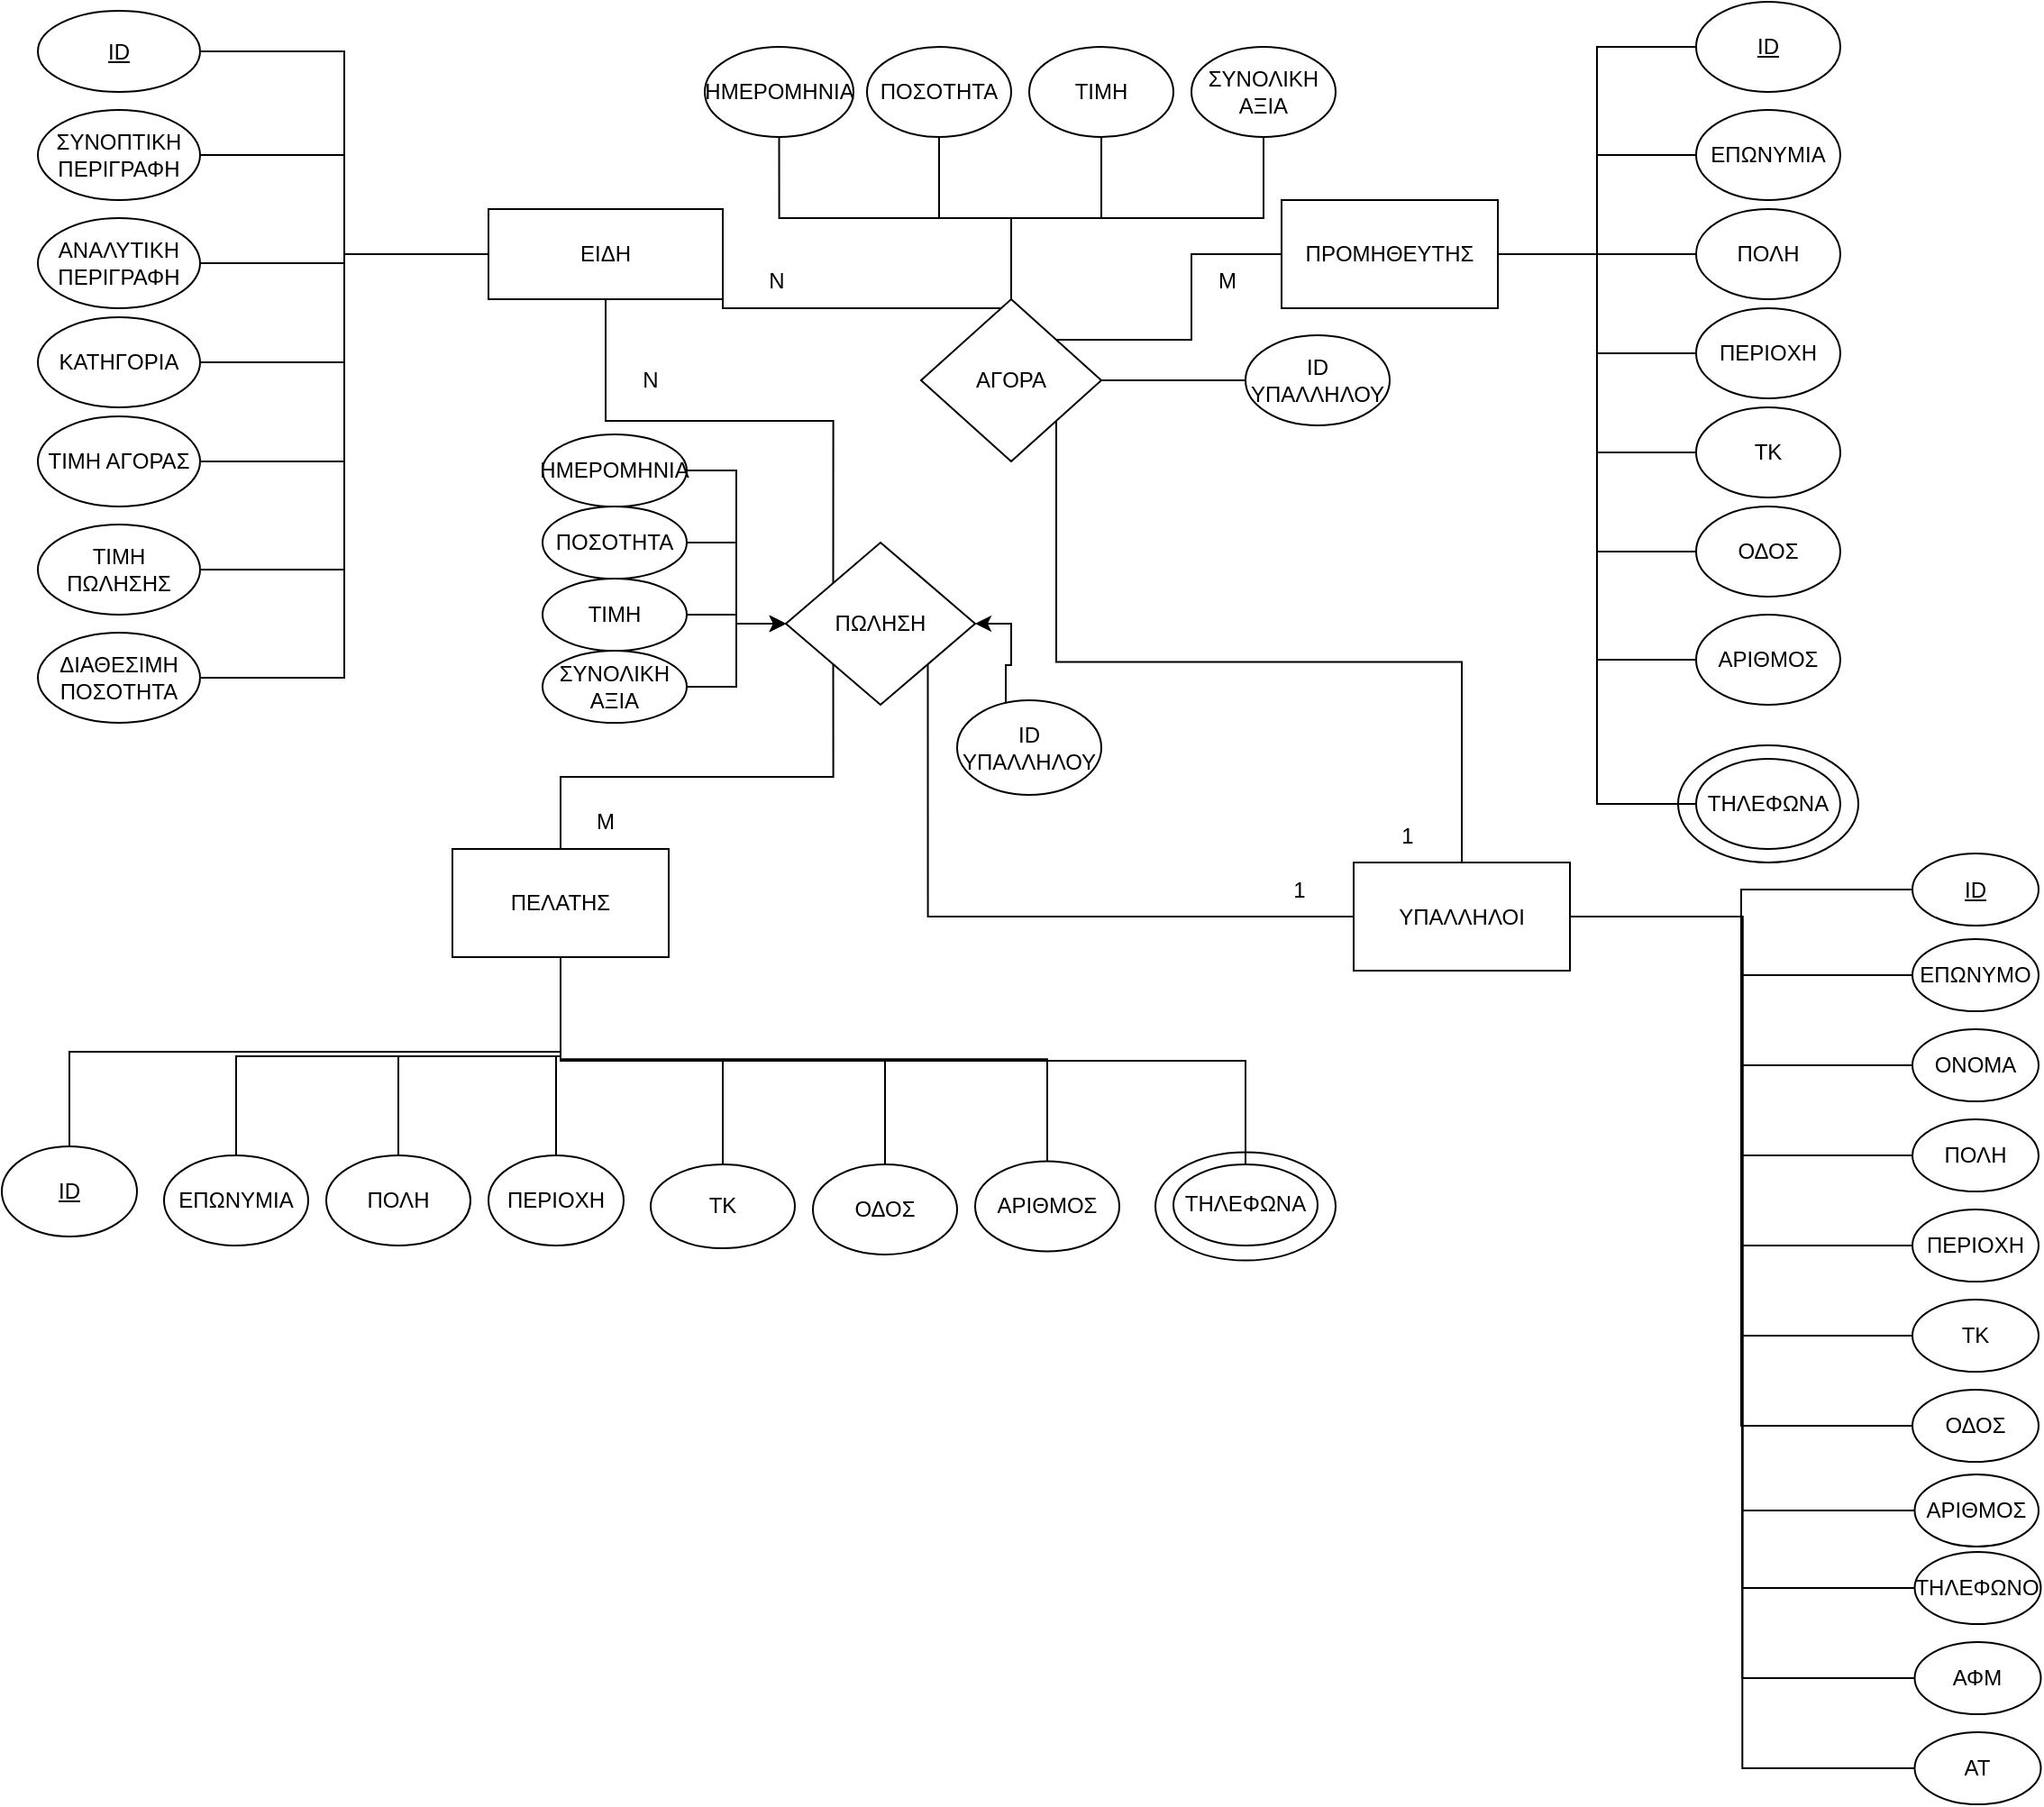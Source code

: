 <mxfile version="22.1.5" type="github">
  <diagram name="Σελίδα-1" id="LRhwLYZ0XrOosCkNov4p">
    <mxGraphModel dx="1235" dy="666" grid="1" gridSize="10" guides="1" tooltips="1" connect="1" arrows="1" fold="1" page="1" pageScale="1" pageWidth="1169" pageHeight="1654" math="0" shadow="0">
      <root>
        <mxCell id="0" />
        <mxCell id="1" parent="0" />
        <mxCell id="00yGRpQgav9-RkKcPG9p-32" style="edgeStyle=orthogonalEdgeStyle;rounded=0;orthogonalLoop=1;jettySize=auto;html=1;exitX=1;exitY=0.5;exitDx=0;exitDy=0;entryX=0;entryY=0;entryDx=0;entryDy=0;endArrow=none;endFill=0;" edge="1" parent="1" source="1mnrNNHJ70fO4R5j_hnI-3" target="1mnrNNHJ70fO4R5j_hnI-25">
          <mxGeometry relative="1" as="geometry">
            <Array as="points">
              <mxPoint x="400" y="180" />
              <mxPoint x="565" y="180" />
            </Array>
          </mxGeometry>
        </mxCell>
        <mxCell id="00yGRpQgav9-RkKcPG9p-39" style="edgeStyle=orthogonalEdgeStyle;rounded=0;orthogonalLoop=1;jettySize=auto;html=1;exitX=0.5;exitY=1;exitDx=0;exitDy=0;entryX=0;entryY=0;entryDx=0;entryDy=0;endArrow=none;endFill=0;" edge="1" parent="1" source="1mnrNNHJ70fO4R5j_hnI-3" target="00yGRpQgav9-RkKcPG9p-30">
          <mxGeometry relative="1" as="geometry" />
        </mxCell>
        <mxCell id="1mnrNNHJ70fO4R5j_hnI-3" value="ΕΙΔΗ" style="rounded=0;whiteSpace=wrap;html=1;" parent="1" vertex="1">
          <mxGeometry x="270" y="125" width="130" height="50" as="geometry" />
        </mxCell>
        <mxCell id="00yGRpQgav9-RkKcPG9p-38" style="edgeStyle=orthogonalEdgeStyle;rounded=0;orthogonalLoop=1;jettySize=auto;html=1;exitX=0.5;exitY=0;exitDx=0;exitDy=0;entryX=0;entryY=1;entryDx=0;entryDy=0;endArrow=none;endFill=0;" edge="1" parent="1" source="1mnrNNHJ70fO4R5j_hnI-4" target="00yGRpQgav9-RkKcPG9p-30">
          <mxGeometry relative="1" as="geometry" />
        </mxCell>
        <mxCell id="1mnrNNHJ70fO4R5j_hnI-4" value="ΠΕΛΑΤΗΣ" style="rounded=0;whiteSpace=wrap;html=1;" parent="1" vertex="1">
          <mxGeometry x="250" y="480" width="120" height="60" as="geometry" />
        </mxCell>
        <mxCell id="00yGRpQgav9-RkKcPG9p-36" style="edgeStyle=orthogonalEdgeStyle;rounded=0;orthogonalLoop=1;jettySize=auto;html=1;exitX=0.5;exitY=0;exitDx=0;exitDy=0;entryX=1;entryY=1;entryDx=0;entryDy=0;endArrow=none;endFill=0;" edge="1" parent="1" source="1mnrNNHJ70fO4R5j_hnI-5" target="1mnrNNHJ70fO4R5j_hnI-25">
          <mxGeometry relative="1" as="geometry" />
        </mxCell>
        <mxCell id="00yGRpQgav9-RkKcPG9p-37" style="edgeStyle=orthogonalEdgeStyle;rounded=0;orthogonalLoop=1;jettySize=auto;html=1;exitX=0;exitY=0.5;exitDx=0;exitDy=0;entryX=1;entryY=1;entryDx=0;entryDy=0;endArrow=none;endFill=0;" edge="1" parent="1" source="1mnrNNHJ70fO4R5j_hnI-5" target="00yGRpQgav9-RkKcPG9p-30">
          <mxGeometry relative="1" as="geometry" />
        </mxCell>
        <mxCell id="1mnrNNHJ70fO4R5j_hnI-5" value="ΥΠΑΛΛΗΛΟΙ" style="rounded=0;whiteSpace=wrap;html=1;" parent="1" vertex="1">
          <mxGeometry x="750" y="487.5" width="120" height="60" as="geometry" />
        </mxCell>
        <mxCell id="00yGRpQgav9-RkKcPG9p-35" style="edgeStyle=orthogonalEdgeStyle;rounded=0;orthogonalLoop=1;jettySize=auto;html=1;exitX=0;exitY=0.5;exitDx=0;exitDy=0;entryX=1;entryY=0;entryDx=0;entryDy=0;endArrow=none;endFill=0;" edge="1" parent="1" source="1mnrNNHJ70fO4R5j_hnI-6" target="1mnrNNHJ70fO4R5j_hnI-25">
          <mxGeometry relative="1" as="geometry" />
        </mxCell>
        <mxCell id="1mnrNNHJ70fO4R5j_hnI-6" value="ΠΡΟΜΗΘΕΥΤΗΣ" style="rounded=0;whiteSpace=wrap;html=1;" parent="1" vertex="1">
          <mxGeometry x="710" y="120" width="120" height="60" as="geometry" />
        </mxCell>
        <mxCell id="00yGRpQgav9-RkKcPG9p-9" style="edgeStyle=orthogonalEdgeStyle;rounded=0;orthogonalLoop=1;jettySize=auto;html=1;exitX=1;exitY=0.5;exitDx=0;exitDy=0;entryX=0;entryY=0.5;entryDx=0;entryDy=0;endArrow=none;endFill=0;" edge="1" parent="1" source="1mnrNNHJ70fO4R5j_hnI-8" target="1mnrNNHJ70fO4R5j_hnI-3">
          <mxGeometry relative="1" as="geometry" />
        </mxCell>
        <mxCell id="1mnrNNHJ70fO4R5j_hnI-8" value="&lt;u&gt;ID&lt;/u&gt;" style="ellipse;whiteSpace=wrap;html=1;" parent="1" vertex="1">
          <mxGeometry x="20" y="15" width="90" height="45" as="geometry" />
        </mxCell>
        <mxCell id="00yGRpQgav9-RkKcPG9p-7" style="edgeStyle=orthogonalEdgeStyle;rounded=0;orthogonalLoop=1;jettySize=auto;html=1;exitX=1;exitY=0.5;exitDx=0;exitDy=0;entryX=0;entryY=0.5;entryDx=0;entryDy=0;endArrow=none;endFill=0;" edge="1" parent="1" source="1mnrNNHJ70fO4R5j_hnI-9" target="1mnrNNHJ70fO4R5j_hnI-3">
          <mxGeometry relative="1" as="geometry">
            <mxPoint x="130" y="159.882" as="targetPoint" />
          </mxGeometry>
        </mxCell>
        <mxCell id="1mnrNNHJ70fO4R5j_hnI-9" value="ΑΝΑΛΥΤΙΚΗ ΠΕΡΙΓΡΑΦΗ" style="ellipse;whiteSpace=wrap;html=1;" parent="1" vertex="1">
          <mxGeometry x="20" y="130" width="90" height="50" as="geometry" />
        </mxCell>
        <mxCell id="00yGRpQgav9-RkKcPG9p-8" style="edgeStyle=orthogonalEdgeStyle;rounded=0;orthogonalLoop=1;jettySize=auto;html=1;exitX=1;exitY=0.5;exitDx=0;exitDy=0;entryX=0;entryY=0.5;entryDx=0;entryDy=0;endArrow=none;endFill=0;" edge="1" parent="1" source="1mnrNNHJ70fO4R5j_hnI-10" target="1mnrNNHJ70fO4R5j_hnI-3">
          <mxGeometry relative="1" as="geometry" />
        </mxCell>
        <mxCell id="1mnrNNHJ70fO4R5j_hnI-10" value="ΣΥΝΟΠΤΙΚΗ ΠΕΡΙΓΡΑΦΗ" style="ellipse;whiteSpace=wrap;html=1;" parent="1" vertex="1">
          <mxGeometry x="20" y="70" width="90" height="50" as="geometry" />
        </mxCell>
        <mxCell id="00yGRpQgav9-RkKcPG9p-3" style="edgeStyle=orthogonalEdgeStyle;rounded=0;orthogonalLoop=1;jettySize=auto;html=1;exitX=1;exitY=0.5;exitDx=0;exitDy=0;entryX=0;entryY=0.5;entryDx=0;entryDy=0;endArrow=none;endFill=0;" edge="1" parent="1" source="1mnrNNHJ70fO4R5j_hnI-12" target="1mnrNNHJ70fO4R5j_hnI-3">
          <mxGeometry relative="1" as="geometry" />
        </mxCell>
        <mxCell id="1mnrNNHJ70fO4R5j_hnI-12" value="ΔΙΑΘΕΣΙΜΗ ΠΟΣΟΤΗΤΑ" style="ellipse;whiteSpace=wrap;html=1;" parent="1" vertex="1">
          <mxGeometry x="20" y="360" width="90" height="50" as="geometry" />
        </mxCell>
        <mxCell id="00yGRpQgav9-RkKcPG9p-4" style="edgeStyle=orthogonalEdgeStyle;rounded=0;orthogonalLoop=1;jettySize=auto;html=1;exitX=1;exitY=0.5;exitDx=0;exitDy=0;entryX=0;entryY=0.5;entryDx=0;entryDy=0;endArrow=none;endFill=0;" edge="1" parent="1" source="1mnrNNHJ70fO4R5j_hnI-13" target="1mnrNNHJ70fO4R5j_hnI-3">
          <mxGeometry relative="1" as="geometry" />
        </mxCell>
        <mxCell id="1mnrNNHJ70fO4R5j_hnI-13" value="ΤΙΜΗ ΠΩΛΗΣΗΣ" style="ellipse;whiteSpace=wrap;html=1;" parent="1" vertex="1">
          <mxGeometry x="20" y="300" width="90" height="50" as="geometry" />
        </mxCell>
        <mxCell id="00yGRpQgav9-RkKcPG9p-5" style="edgeStyle=orthogonalEdgeStyle;rounded=0;orthogonalLoop=1;jettySize=auto;html=1;exitX=1;exitY=0.5;exitDx=0;exitDy=0;entryX=0;entryY=0.5;entryDx=0;entryDy=0;endArrow=none;endFill=0;" edge="1" parent="1" source="1mnrNNHJ70fO4R5j_hnI-14" target="1mnrNNHJ70fO4R5j_hnI-3">
          <mxGeometry relative="1" as="geometry" />
        </mxCell>
        <mxCell id="1mnrNNHJ70fO4R5j_hnI-14" value="ΤΙΜΗ ΑΓΟΡΑΣ" style="ellipse;whiteSpace=wrap;html=1;" parent="1" vertex="1">
          <mxGeometry x="20" y="240" width="90" height="50" as="geometry" />
        </mxCell>
        <mxCell id="00yGRpQgav9-RkKcPG9p-6" style="edgeStyle=orthogonalEdgeStyle;rounded=0;orthogonalLoop=1;jettySize=auto;html=1;exitX=1;exitY=0.5;exitDx=0;exitDy=0;entryX=0;entryY=0.5;entryDx=0;entryDy=0;endArrow=none;endFill=0;" edge="1" parent="1" source="1mnrNNHJ70fO4R5j_hnI-15" target="1mnrNNHJ70fO4R5j_hnI-3">
          <mxGeometry relative="1" as="geometry" />
        </mxCell>
        <mxCell id="1mnrNNHJ70fO4R5j_hnI-15" value="ΚΑΤΗΓΟΡΙΑ" style="ellipse;whiteSpace=wrap;html=1;" parent="1" vertex="1">
          <mxGeometry x="20" y="185" width="90" height="50" as="geometry" />
        </mxCell>
        <mxCell id="1mnrNNHJ70fO4R5j_hnI-25" value="ΑΓΟΡΑ" style="rhombus;whiteSpace=wrap;html=1;" parent="1" vertex="1">
          <mxGeometry x="510" y="175" width="100" height="90" as="geometry" />
        </mxCell>
        <mxCell id="00yGRpQgav9-RkKcPG9p-18" style="edgeStyle=orthogonalEdgeStyle;rounded=0;orthogonalLoop=1;jettySize=auto;html=1;exitX=0;exitY=0.5;exitDx=0;exitDy=0;entryX=1;entryY=0.5;entryDx=0;entryDy=0;endArrow=none;endFill=0;" edge="1" parent="1" source="1mnrNNHJ70fO4R5j_hnI-36" target="1mnrNNHJ70fO4R5j_hnI-6">
          <mxGeometry relative="1" as="geometry" />
        </mxCell>
        <mxCell id="1mnrNNHJ70fO4R5j_hnI-36" value="ΤΗΛΕΦΩΝΑ" style="ellipse;whiteSpace=wrap;html=1;" parent="1" vertex="1">
          <mxGeometry x="940" y="430" width="80" height="50" as="geometry" />
        </mxCell>
        <mxCell id="00yGRpQgav9-RkKcPG9p-17" style="edgeStyle=orthogonalEdgeStyle;rounded=0;orthogonalLoop=1;jettySize=auto;html=1;exitX=0;exitY=0.5;exitDx=0;exitDy=0;entryX=1;entryY=0.5;entryDx=0;entryDy=0;endArrow=none;endFill=0;" edge="1" parent="1" source="1mnrNNHJ70fO4R5j_hnI-37" target="1mnrNNHJ70fO4R5j_hnI-6">
          <mxGeometry relative="1" as="geometry" />
        </mxCell>
        <mxCell id="1mnrNNHJ70fO4R5j_hnI-37" value="ΑΡΙΘΜΟΣ" style="ellipse;whiteSpace=wrap;html=1;" parent="1" vertex="1">
          <mxGeometry x="940" y="350" width="80" height="50" as="geometry" />
        </mxCell>
        <mxCell id="00yGRpQgav9-RkKcPG9p-16" style="edgeStyle=orthogonalEdgeStyle;rounded=0;orthogonalLoop=1;jettySize=auto;html=1;exitX=0;exitY=0.5;exitDx=0;exitDy=0;entryX=1;entryY=0.5;entryDx=0;entryDy=0;endArrow=none;endFill=0;" edge="1" parent="1" source="1mnrNNHJ70fO4R5j_hnI-38" target="1mnrNNHJ70fO4R5j_hnI-6">
          <mxGeometry relative="1" as="geometry" />
        </mxCell>
        <mxCell id="1mnrNNHJ70fO4R5j_hnI-38" value="ΟΔΟΣ" style="ellipse;whiteSpace=wrap;html=1;" parent="1" vertex="1">
          <mxGeometry x="940" y="290" width="80" height="50" as="geometry" />
        </mxCell>
        <mxCell id="00yGRpQgav9-RkKcPG9p-15" style="edgeStyle=orthogonalEdgeStyle;rounded=0;orthogonalLoop=1;jettySize=auto;html=1;exitX=0;exitY=0.5;exitDx=0;exitDy=0;entryX=1;entryY=0.5;entryDx=0;entryDy=0;endArrow=none;endFill=0;" edge="1" parent="1" source="1mnrNNHJ70fO4R5j_hnI-39" target="1mnrNNHJ70fO4R5j_hnI-6">
          <mxGeometry relative="1" as="geometry" />
        </mxCell>
        <mxCell id="1mnrNNHJ70fO4R5j_hnI-39" value="ΤΚ" style="ellipse;whiteSpace=wrap;html=1;" parent="1" vertex="1">
          <mxGeometry x="940" y="235" width="80" height="50" as="geometry" />
        </mxCell>
        <mxCell id="00yGRpQgav9-RkKcPG9p-14" style="edgeStyle=orthogonalEdgeStyle;rounded=0;orthogonalLoop=1;jettySize=auto;html=1;exitX=0;exitY=0.5;exitDx=0;exitDy=0;entryX=1;entryY=0.5;entryDx=0;entryDy=0;endArrow=none;endFill=0;" edge="1" parent="1" source="1mnrNNHJ70fO4R5j_hnI-40" target="1mnrNNHJ70fO4R5j_hnI-6">
          <mxGeometry relative="1" as="geometry" />
        </mxCell>
        <mxCell id="1mnrNNHJ70fO4R5j_hnI-40" value="ΠΕΡΙΟΧΗ" style="ellipse;whiteSpace=wrap;html=1;" parent="1" vertex="1">
          <mxGeometry x="940" y="180" width="80" height="50" as="geometry" />
        </mxCell>
        <mxCell id="00yGRpQgav9-RkKcPG9p-13" style="edgeStyle=orthogonalEdgeStyle;rounded=0;orthogonalLoop=1;jettySize=auto;html=1;exitX=0;exitY=0.5;exitDx=0;exitDy=0;entryX=1;entryY=0.5;entryDx=0;entryDy=0;endArrow=none;endFill=0;" edge="1" parent="1" source="1mnrNNHJ70fO4R5j_hnI-41" target="1mnrNNHJ70fO4R5j_hnI-6">
          <mxGeometry relative="1" as="geometry" />
        </mxCell>
        <mxCell id="1mnrNNHJ70fO4R5j_hnI-41" value="ΠΟΛΗ" style="ellipse;whiteSpace=wrap;html=1;" parent="1" vertex="1">
          <mxGeometry x="940" y="125" width="80" height="50" as="geometry" />
        </mxCell>
        <mxCell id="00yGRpQgav9-RkKcPG9p-12" style="edgeStyle=orthogonalEdgeStyle;rounded=0;orthogonalLoop=1;jettySize=auto;html=1;exitX=0;exitY=0.5;exitDx=0;exitDy=0;entryX=1;entryY=0.5;entryDx=0;entryDy=0;endArrow=none;endFill=0;" edge="1" parent="1" source="1mnrNNHJ70fO4R5j_hnI-42" target="1mnrNNHJ70fO4R5j_hnI-6">
          <mxGeometry relative="1" as="geometry" />
        </mxCell>
        <mxCell id="1mnrNNHJ70fO4R5j_hnI-42" value="ΕΠΩΝΥΜΙΑ" style="ellipse;whiteSpace=wrap;html=1;" parent="1" vertex="1">
          <mxGeometry x="940" y="70" width="80" height="50" as="geometry" />
        </mxCell>
        <mxCell id="00yGRpQgav9-RkKcPG9p-11" style="edgeStyle=orthogonalEdgeStyle;rounded=0;orthogonalLoop=1;jettySize=auto;html=1;exitX=0;exitY=0.5;exitDx=0;exitDy=0;entryX=1;entryY=0.5;entryDx=0;entryDy=0;endArrow=none;endFill=0;" edge="1" parent="1" source="1mnrNNHJ70fO4R5j_hnI-43" target="1mnrNNHJ70fO4R5j_hnI-6">
          <mxGeometry relative="1" as="geometry" />
        </mxCell>
        <mxCell id="1mnrNNHJ70fO4R5j_hnI-43" value="&lt;u&gt;ID&lt;/u&gt;" style="ellipse;whiteSpace=wrap;html=1;" parent="1" vertex="1">
          <mxGeometry x="940" y="10" width="80" height="50" as="geometry" />
        </mxCell>
        <mxCell id="1mnrNNHJ70fO4R5j_hnI-90" style="edgeStyle=orthogonalEdgeStyle;rounded=0;orthogonalLoop=1;jettySize=auto;html=1;exitX=0.5;exitY=0;exitDx=0;exitDy=0;entryX=0.5;entryY=1;entryDx=0;entryDy=0;endArrow=none;endFill=0;" parent="1" source="1mnrNNHJ70fO4R5j_hnI-58" target="1mnrNNHJ70fO4R5j_hnI-4" edge="1">
          <mxGeometry relative="1" as="geometry" />
        </mxCell>
        <mxCell id="1mnrNNHJ70fO4R5j_hnI-58" value="ΤΗΛΕΦΩΝΑ" style="ellipse;whiteSpace=wrap;html=1;" parent="1" vertex="1">
          <mxGeometry x="650" y="654.99" width="80" height="45.01" as="geometry" />
        </mxCell>
        <mxCell id="1mnrNNHJ70fO4R5j_hnI-89" style="edgeStyle=orthogonalEdgeStyle;rounded=0;orthogonalLoop=1;jettySize=auto;html=1;exitX=0.5;exitY=0;exitDx=0;exitDy=0;endArrow=none;endFill=0;" parent="1" source="1mnrNNHJ70fO4R5j_hnI-59" target="1mnrNNHJ70fO4R5j_hnI-4" edge="1">
          <mxGeometry relative="1" as="geometry" />
        </mxCell>
        <mxCell id="1mnrNNHJ70fO4R5j_hnI-59" value="ΑΡΙΘΜΟΣ" style="ellipse;whiteSpace=wrap;html=1;" parent="1" vertex="1">
          <mxGeometry x="540" y="653.28" width="80" height="50" as="geometry" />
        </mxCell>
        <mxCell id="1mnrNNHJ70fO4R5j_hnI-88" style="edgeStyle=orthogonalEdgeStyle;rounded=0;orthogonalLoop=1;jettySize=auto;html=1;exitX=0.5;exitY=0;exitDx=0;exitDy=0;entryX=0.5;entryY=1;entryDx=0;entryDy=0;endArrow=none;endFill=0;" parent="1" source="1mnrNNHJ70fO4R5j_hnI-60" target="1mnrNNHJ70fO4R5j_hnI-4" edge="1">
          <mxGeometry relative="1" as="geometry" />
        </mxCell>
        <mxCell id="1mnrNNHJ70fO4R5j_hnI-60" value="ΟΔΟΣ" style="ellipse;whiteSpace=wrap;html=1;" parent="1" vertex="1">
          <mxGeometry x="450" y="654.99" width="80" height="50" as="geometry" />
        </mxCell>
        <mxCell id="1mnrNNHJ70fO4R5j_hnI-87" style="edgeStyle=orthogonalEdgeStyle;rounded=0;orthogonalLoop=1;jettySize=auto;html=1;exitX=0.5;exitY=0;exitDx=0;exitDy=0;entryX=0.5;entryY=1;entryDx=0;entryDy=0;endArrow=none;endFill=0;" parent="1" source="1mnrNNHJ70fO4R5j_hnI-61" target="1mnrNNHJ70fO4R5j_hnI-4" edge="1">
          <mxGeometry relative="1" as="geometry" />
        </mxCell>
        <mxCell id="1mnrNNHJ70fO4R5j_hnI-61" value="ΤΚ" style="ellipse;whiteSpace=wrap;html=1;" parent="1" vertex="1">
          <mxGeometry x="360" y="654.99" width="80" height="46.57" as="geometry" />
        </mxCell>
        <mxCell id="1mnrNNHJ70fO4R5j_hnI-86" style="edgeStyle=orthogonalEdgeStyle;rounded=0;orthogonalLoop=1;jettySize=auto;html=1;exitX=0.5;exitY=0;exitDx=0;exitDy=0;entryX=0.5;entryY=1;entryDx=0;entryDy=0;endArrow=none;endFill=0;" parent="1" source="1mnrNNHJ70fO4R5j_hnI-62" target="1mnrNNHJ70fO4R5j_hnI-4" edge="1">
          <mxGeometry relative="1" as="geometry">
            <mxPoint x="340" y="580" as="targetPoint" />
          </mxGeometry>
        </mxCell>
        <mxCell id="1mnrNNHJ70fO4R5j_hnI-62" value="ΠΕΡΙΟΧΗ" style="ellipse;whiteSpace=wrap;html=1;" parent="1" vertex="1">
          <mxGeometry x="270" y="650" width="75" height="50" as="geometry" />
        </mxCell>
        <mxCell id="1mnrNNHJ70fO4R5j_hnI-85" style="edgeStyle=orthogonalEdgeStyle;rounded=0;orthogonalLoop=1;jettySize=auto;html=1;exitX=0.5;exitY=0;exitDx=0;exitDy=0;entryX=0.5;entryY=1;entryDx=0;entryDy=0;endArrow=none;endFill=0;" parent="1" source="1mnrNNHJ70fO4R5j_hnI-63" target="1mnrNNHJ70fO4R5j_hnI-4" edge="1">
          <mxGeometry relative="1" as="geometry" />
        </mxCell>
        <mxCell id="1mnrNNHJ70fO4R5j_hnI-63" value="ΠΟΛΗ" style="ellipse;whiteSpace=wrap;html=1;" parent="1" vertex="1">
          <mxGeometry x="180" y="650" width="80" height="50" as="geometry" />
        </mxCell>
        <mxCell id="1mnrNNHJ70fO4R5j_hnI-84" style="edgeStyle=orthogonalEdgeStyle;rounded=0;orthogonalLoop=1;jettySize=auto;html=1;exitX=0.5;exitY=0;exitDx=0;exitDy=0;entryX=0.5;entryY=1;entryDx=0;entryDy=0;endArrow=none;endFill=0;" parent="1" source="1mnrNNHJ70fO4R5j_hnI-64" target="1mnrNNHJ70fO4R5j_hnI-4" edge="1">
          <mxGeometry relative="1" as="geometry" />
        </mxCell>
        <mxCell id="1mnrNNHJ70fO4R5j_hnI-64" value="ΕΠΩΝΥΜΙΑ" style="ellipse;whiteSpace=wrap;html=1;" parent="1" vertex="1">
          <mxGeometry x="90" y="650" width="80" height="50" as="geometry" />
        </mxCell>
        <mxCell id="1mnrNNHJ70fO4R5j_hnI-76" style="edgeStyle=orthogonalEdgeStyle;rounded=0;orthogonalLoop=1;jettySize=auto;html=1;exitX=0.5;exitY=0;exitDx=0;exitDy=0;entryX=0.5;entryY=1;entryDx=0;entryDy=0;endArrow=none;endFill=0;" parent="1" source="1mnrNNHJ70fO4R5j_hnI-65" target="1mnrNNHJ70fO4R5j_hnI-4" edge="1">
          <mxGeometry relative="1" as="geometry" />
        </mxCell>
        <mxCell id="1mnrNNHJ70fO4R5j_hnI-65" value="&lt;u&gt;ID&lt;/u&gt;" style="ellipse;whiteSpace=wrap;html=1;" parent="1" vertex="1">
          <mxGeometry y="645" width="75" height="50" as="geometry" />
        </mxCell>
        <mxCell id="1mnrNNHJ70fO4R5j_hnI-112" style="edgeStyle=orthogonalEdgeStyle;rounded=0;orthogonalLoop=1;jettySize=auto;html=1;exitX=0;exitY=0.5;exitDx=0;exitDy=0;entryX=1;entryY=0.5;entryDx=0;entryDy=0;endArrow=none;endFill=0;" parent="1" source="1mnrNNHJ70fO4R5j_hnI-92" target="1mnrNNHJ70fO4R5j_hnI-5" edge="1">
          <mxGeometry relative="1" as="geometry" />
        </mxCell>
        <mxCell id="1mnrNNHJ70fO4R5j_hnI-92" value="ΟΝΟΜΑ" style="ellipse;whiteSpace=wrap;html=1;" parent="1" vertex="1">
          <mxGeometry x="1060" y="580" width="70" height="40" as="geometry" />
        </mxCell>
        <mxCell id="1mnrNNHJ70fO4R5j_hnI-110" style="edgeStyle=orthogonalEdgeStyle;rounded=0;orthogonalLoop=1;jettySize=auto;html=1;exitX=0;exitY=0.5;exitDx=0;exitDy=0;entryX=1;entryY=0.5;entryDx=0;entryDy=0;endArrow=none;endFill=0;" parent="1" source="1mnrNNHJ70fO4R5j_hnI-93" target="1mnrNNHJ70fO4R5j_hnI-5" edge="1">
          <mxGeometry relative="1" as="geometry" />
        </mxCell>
        <mxCell id="1mnrNNHJ70fO4R5j_hnI-93" value="ΕΠΩΝΥΜΟ" style="ellipse;whiteSpace=wrap;html=1;" parent="1" vertex="1">
          <mxGeometry x="1060" y="530" width="70" height="40" as="geometry" />
        </mxCell>
        <mxCell id="1mnrNNHJ70fO4R5j_hnI-109" style="edgeStyle=orthogonalEdgeStyle;rounded=0;orthogonalLoop=1;jettySize=auto;html=1;exitX=0;exitY=0.5;exitDx=0;exitDy=0;entryX=1;entryY=0.5;entryDx=0;entryDy=0;endArrow=none;endFill=0;" parent="1" source="1mnrNNHJ70fO4R5j_hnI-94" target="1mnrNNHJ70fO4R5j_hnI-5" edge="1">
          <mxGeometry relative="1" as="geometry" />
        </mxCell>
        <mxCell id="1mnrNNHJ70fO4R5j_hnI-94" value="&lt;u&gt;ID&lt;/u&gt;" style="ellipse;whiteSpace=wrap;html=1;" parent="1" vertex="1">
          <mxGeometry x="1060" y="482.5" width="70" height="40" as="geometry" />
        </mxCell>
        <mxCell id="1mnrNNHJ70fO4R5j_hnI-122" style="edgeStyle=orthogonalEdgeStyle;rounded=0;orthogonalLoop=1;jettySize=auto;html=1;exitX=0;exitY=0.5;exitDx=0;exitDy=0;entryX=1;entryY=0.5;entryDx=0;entryDy=0;endArrow=none;endFill=0;" parent="1" source="1mnrNNHJ70fO4R5j_hnI-113" target="1mnrNNHJ70fO4R5j_hnI-5" edge="1">
          <mxGeometry relative="1" as="geometry" />
        </mxCell>
        <mxCell id="1mnrNNHJ70fO4R5j_hnI-113" value="ΑΡΙΘΜΟΣ" style="ellipse;whiteSpace=wrap;html=1;" parent="1" vertex="1">
          <mxGeometry x="1061.25" y="827" width="68.75" height="40" as="geometry" />
        </mxCell>
        <mxCell id="1mnrNNHJ70fO4R5j_hnI-121" style="edgeStyle=orthogonalEdgeStyle;rounded=0;orthogonalLoop=1;jettySize=auto;html=1;exitX=0;exitY=0.5;exitDx=0;exitDy=0;entryX=1;entryY=0.5;entryDx=0;entryDy=0;endArrow=none;endFill=0;" parent="1" source="1mnrNNHJ70fO4R5j_hnI-114" target="1mnrNNHJ70fO4R5j_hnI-5" edge="1">
          <mxGeometry relative="1" as="geometry">
            <mxPoint x="850" y="700" as="targetPoint" />
          </mxGeometry>
        </mxCell>
        <mxCell id="1mnrNNHJ70fO4R5j_hnI-114" value="ΟΔΟΣ" style="ellipse;whiteSpace=wrap;html=1;" parent="1" vertex="1">
          <mxGeometry x="1060" y="780" width="70" height="40" as="geometry" />
        </mxCell>
        <mxCell id="1mnrNNHJ70fO4R5j_hnI-120" style="edgeStyle=orthogonalEdgeStyle;rounded=0;orthogonalLoop=1;jettySize=auto;html=1;exitX=0;exitY=0.5;exitDx=0;exitDy=0;entryX=1;entryY=0.5;entryDx=0;entryDy=0;endArrow=none;endFill=0;" parent="1" source="1mnrNNHJ70fO4R5j_hnI-115" target="1mnrNNHJ70fO4R5j_hnI-5" edge="1">
          <mxGeometry relative="1" as="geometry" />
        </mxCell>
        <mxCell id="1mnrNNHJ70fO4R5j_hnI-115" value="ΤΚ" style="ellipse;whiteSpace=wrap;html=1;" parent="1" vertex="1">
          <mxGeometry x="1060" y="730" width="70" height="40" as="geometry" />
        </mxCell>
        <mxCell id="1mnrNNHJ70fO4R5j_hnI-119" style="edgeStyle=orthogonalEdgeStyle;rounded=0;orthogonalLoop=1;jettySize=auto;html=1;exitX=0;exitY=0.5;exitDx=0;exitDy=0;entryX=1;entryY=0.5;entryDx=0;entryDy=0;endArrow=none;endFill=0;" parent="1" source="1mnrNNHJ70fO4R5j_hnI-116" target="1mnrNNHJ70fO4R5j_hnI-5" edge="1">
          <mxGeometry relative="1" as="geometry">
            <mxPoint x="840" y="700" as="targetPoint" />
          </mxGeometry>
        </mxCell>
        <mxCell id="1mnrNNHJ70fO4R5j_hnI-116" value="ΠΕΡΙΟΧΗ" style="ellipse;whiteSpace=wrap;html=1;" parent="1" vertex="1">
          <mxGeometry x="1060" y="680" width="70" height="40" as="geometry" />
        </mxCell>
        <mxCell id="1mnrNNHJ70fO4R5j_hnI-118" style="edgeStyle=orthogonalEdgeStyle;rounded=0;orthogonalLoop=1;jettySize=auto;html=1;exitX=0;exitY=0.5;exitDx=0;exitDy=0;entryX=1;entryY=0.5;entryDx=0;entryDy=0;endArrow=none;endFill=0;" parent="1" source="1mnrNNHJ70fO4R5j_hnI-117" target="1mnrNNHJ70fO4R5j_hnI-5" edge="1">
          <mxGeometry relative="1" as="geometry" />
        </mxCell>
        <mxCell id="1mnrNNHJ70fO4R5j_hnI-117" value="ΠΟΛΗ" style="ellipse;whiteSpace=wrap;html=1;" parent="1" vertex="1">
          <mxGeometry x="1060" y="630" width="70" height="40" as="geometry" />
        </mxCell>
        <mxCell id="1mnrNNHJ70fO4R5j_hnI-128" style="edgeStyle=orthogonalEdgeStyle;rounded=0;orthogonalLoop=1;jettySize=auto;html=1;exitX=0;exitY=0.5;exitDx=0;exitDy=0;entryX=1;entryY=0.5;entryDx=0;entryDy=0;endArrow=none;endFill=0;" parent="1" source="1mnrNNHJ70fO4R5j_hnI-123" target="1mnrNNHJ70fO4R5j_hnI-5" edge="1">
          <mxGeometry relative="1" as="geometry" />
        </mxCell>
        <mxCell id="1mnrNNHJ70fO4R5j_hnI-123" value="ΑΤ" style="ellipse;whiteSpace=wrap;html=1;" parent="1" vertex="1">
          <mxGeometry x="1061.25" y="970" width="70" height="40" as="geometry" />
        </mxCell>
        <mxCell id="1mnrNNHJ70fO4R5j_hnI-127" style="edgeStyle=orthogonalEdgeStyle;rounded=0;orthogonalLoop=1;jettySize=auto;html=1;exitX=0;exitY=0.5;exitDx=0;exitDy=0;entryX=1;entryY=0.5;entryDx=0;entryDy=0;endArrow=none;endFill=0;" parent="1" source="1mnrNNHJ70fO4R5j_hnI-124" target="1mnrNNHJ70fO4R5j_hnI-5" edge="1">
          <mxGeometry relative="1" as="geometry" />
        </mxCell>
        <mxCell id="1mnrNNHJ70fO4R5j_hnI-124" value="ΑΦΜ" style="ellipse;whiteSpace=wrap;html=1;" parent="1" vertex="1">
          <mxGeometry x="1061.25" y="920" width="70" height="40" as="geometry" />
        </mxCell>
        <mxCell id="1mnrNNHJ70fO4R5j_hnI-126" style="edgeStyle=orthogonalEdgeStyle;rounded=0;orthogonalLoop=1;jettySize=auto;html=1;exitX=0;exitY=0.5;exitDx=0;exitDy=0;entryX=1;entryY=0.5;entryDx=0;entryDy=0;endArrow=none;endFill=0;" parent="1" source="1mnrNNHJ70fO4R5j_hnI-125" target="1mnrNNHJ70fO4R5j_hnI-5" edge="1">
          <mxGeometry relative="1" as="geometry" />
        </mxCell>
        <mxCell id="1mnrNNHJ70fO4R5j_hnI-125" value="ΤΗΛΕΦΩΝΟ" style="ellipse;whiteSpace=wrap;html=1;" parent="1" vertex="1">
          <mxGeometry x="1061.25" y="870" width="70" height="40" as="geometry" />
        </mxCell>
        <mxCell id="00yGRpQgav9-RkKcPG9p-19" value="" style="ellipse;whiteSpace=wrap;html=1;fillColor=none;" vertex="1" parent="1">
          <mxGeometry x="930" y="422.5" width="100" height="65" as="geometry" />
        </mxCell>
        <mxCell id="00yGRpQgav9-RkKcPG9p-28" value="" style="ellipse;whiteSpace=wrap;html=1;fillColor=none;" vertex="1" parent="1">
          <mxGeometry x="640" y="648.28" width="100" height="60" as="geometry" />
        </mxCell>
        <mxCell id="00yGRpQgav9-RkKcPG9p-30" value="ΠΩΛΗΣΗ" style="rhombus;whiteSpace=wrap;html=1;" vertex="1" parent="1">
          <mxGeometry x="435" y="310" width="105" height="90" as="geometry" />
        </mxCell>
        <mxCell id="00yGRpQgav9-RkKcPG9p-40" value="N" style="text;html=1;strokeColor=none;fillColor=none;align=center;verticalAlign=middle;whiteSpace=wrap;rounded=0;" vertex="1" parent="1">
          <mxGeometry x="400" y="150" width="60" height="30" as="geometry" />
        </mxCell>
        <mxCell id="00yGRpQgav9-RkKcPG9p-41" value="1" style="text;html=1;strokeColor=none;fillColor=none;align=center;verticalAlign=middle;whiteSpace=wrap;rounded=0;" vertex="1" parent="1">
          <mxGeometry x="750" y="457.5" width="60" height="30" as="geometry" />
        </mxCell>
        <mxCell id="00yGRpQgav9-RkKcPG9p-42" value="M" style="text;html=1;strokeColor=none;fillColor=none;align=center;verticalAlign=middle;whiteSpace=wrap;rounded=0;" vertex="1" parent="1">
          <mxGeometry x="650" y="150" width="60" height="30" as="geometry" />
        </mxCell>
        <mxCell id="00yGRpQgav9-RkKcPG9p-43" value="1" style="text;html=1;strokeColor=none;fillColor=none;align=center;verticalAlign=middle;whiteSpace=wrap;rounded=0;" vertex="1" parent="1">
          <mxGeometry x="690" y="487.5" width="60" height="30" as="geometry" />
        </mxCell>
        <mxCell id="00yGRpQgav9-RkKcPG9p-44" value="M" style="text;html=1;strokeColor=none;fillColor=none;align=center;verticalAlign=middle;whiteSpace=wrap;rounded=0;" vertex="1" parent="1">
          <mxGeometry x="305" y="450" width="60" height="30" as="geometry" />
        </mxCell>
        <mxCell id="00yGRpQgav9-RkKcPG9p-45" value="N" style="text;html=1;strokeColor=none;fillColor=none;align=center;verticalAlign=middle;whiteSpace=wrap;rounded=0;" vertex="1" parent="1">
          <mxGeometry x="330" y="205" width="60" height="30" as="geometry" />
        </mxCell>
        <mxCell id="00yGRpQgav9-RkKcPG9p-54" style="edgeStyle=orthogonalEdgeStyle;rounded=0;orthogonalLoop=1;jettySize=auto;html=1;exitX=0.5;exitY=1;exitDx=0;exitDy=0;entryX=0.5;entryY=0;entryDx=0;entryDy=0;endArrow=none;endFill=0;" edge="1" parent="1" source="00yGRpQgav9-RkKcPG9p-48" target="1mnrNNHJ70fO4R5j_hnI-25">
          <mxGeometry relative="1" as="geometry" />
        </mxCell>
        <mxCell id="00yGRpQgav9-RkKcPG9p-48" value="ΤΙΜΗ" style="ellipse;whiteSpace=wrap;html=1;" vertex="1" parent="1">
          <mxGeometry x="570" y="35" width="80" height="50" as="geometry" />
        </mxCell>
        <mxCell id="00yGRpQgav9-RkKcPG9p-55" style="edgeStyle=orthogonalEdgeStyle;rounded=0;orthogonalLoop=1;jettySize=auto;html=1;exitX=0.5;exitY=1;exitDx=0;exitDy=0;entryX=0.5;entryY=0;entryDx=0;entryDy=0;endArrow=none;endFill=0;" edge="1" parent="1" source="00yGRpQgav9-RkKcPG9p-49" target="1mnrNNHJ70fO4R5j_hnI-25">
          <mxGeometry relative="1" as="geometry" />
        </mxCell>
        <mxCell id="00yGRpQgav9-RkKcPG9p-49" value="ΣΥΝΟΛΙΚΗ ΑΞΙΑ" style="ellipse;whiteSpace=wrap;html=1;" vertex="1" parent="1">
          <mxGeometry x="660" y="35" width="80" height="50" as="geometry" />
        </mxCell>
        <mxCell id="00yGRpQgav9-RkKcPG9p-53" style="edgeStyle=orthogonalEdgeStyle;rounded=0;orthogonalLoop=1;jettySize=auto;html=1;exitX=0.5;exitY=1;exitDx=0;exitDy=0;endArrow=none;endFill=0;" edge="1" parent="1" source="00yGRpQgav9-RkKcPG9p-50" target="1mnrNNHJ70fO4R5j_hnI-25">
          <mxGeometry relative="1" as="geometry" />
        </mxCell>
        <mxCell id="00yGRpQgav9-RkKcPG9p-50" value="ΠΟΣΟΤΗΤΑ" style="ellipse;whiteSpace=wrap;html=1;" vertex="1" parent="1">
          <mxGeometry x="480" y="35" width="80" height="50" as="geometry" />
        </mxCell>
        <mxCell id="00yGRpQgav9-RkKcPG9p-52" style="edgeStyle=orthogonalEdgeStyle;rounded=0;orthogonalLoop=1;jettySize=auto;html=1;exitX=0.5;exitY=1;exitDx=0;exitDy=0;entryX=0.5;entryY=0;entryDx=0;entryDy=0;endArrow=none;endFill=0;" edge="1" parent="1" source="00yGRpQgav9-RkKcPG9p-51" target="1mnrNNHJ70fO4R5j_hnI-25">
          <mxGeometry relative="1" as="geometry" />
        </mxCell>
        <mxCell id="00yGRpQgav9-RkKcPG9p-51" value="ΗΜΕΡΟΜΗΝΙΑ" style="ellipse;whiteSpace=wrap;html=1;" vertex="1" parent="1">
          <mxGeometry x="390" y="35" width="82.5" height="50" as="geometry" />
        </mxCell>
        <mxCell id="00yGRpQgav9-RkKcPG9p-58" style="edgeStyle=orthogonalEdgeStyle;rounded=0;orthogonalLoop=1;jettySize=auto;html=1;exitX=0;exitY=0.5;exitDx=0;exitDy=0;entryX=1;entryY=0.5;entryDx=0;entryDy=0;endArrow=none;endFill=0;" edge="1" parent="1" source="00yGRpQgav9-RkKcPG9p-57" target="1mnrNNHJ70fO4R5j_hnI-25">
          <mxGeometry relative="1" as="geometry" />
        </mxCell>
        <mxCell id="00yGRpQgav9-RkKcPG9p-57" value="ID ΥΠΑΛΛΗΛΟΥ" style="ellipse;whiteSpace=wrap;html=1;" vertex="1" parent="1">
          <mxGeometry x="690" y="195" width="80" height="50" as="geometry" />
        </mxCell>
        <mxCell id="00yGRpQgav9-RkKcPG9p-64" style="edgeStyle=orthogonalEdgeStyle;rounded=0;orthogonalLoop=1;jettySize=auto;html=1;exitX=1;exitY=0.5;exitDx=0;exitDy=0;entryX=0;entryY=0.5;entryDx=0;entryDy=0;" edge="1" parent="1" source="00yGRpQgav9-RkKcPG9p-59" target="00yGRpQgav9-RkKcPG9p-30">
          <mxGeometry relative="1" as="geometry" />
        </mxCell>
        <mxCell id="00yGRpQgav9-RkKcPG9p-59" value="ΗΜΕΡΟΜΗΝΙΑ" style="ellipse;whiteSpace=wrap;html=1;" vertex="1" parent="1">
          <mxGeometry x="300" y="250" width="80" height="40" as="geometry" />
        </mxCell>
        <mxCell id="00yGRpQgav9-RkKcPG9p-70" style="edgeStyle=orthogonalEdgeStyle;rounded=0;orthogonalLoop=1;jettySize=auto;html=1;exitX=1;exitY=0.5;exitDx=0;exitDy=0;entryX=0;entryY=0.5;entryDx=0;entryDy=0;" edge="1" parent="1" source="00yGRpQgav9-RkKcPG9p-60" target="00yGRpQgav9-RkKcPG9p-30">
          <mxGeometry relative="1" as="geometry" />
        </mxCell>
        <mxCell id="00yGRpQgav9-RkKcPG9p-60" value="ΣΥΝΟΛΙΚΗ ΑΞΙΑ" style="ellipse;whiteSpace=wrap;html=1;" vertex="1" parent="1">
          <mxGeometry x="300" y="370" width="80" height="40" as="geometry" />
        </mxCell>
        <mxCell id="00yGRpQgav9-RkKcPG9p-66" style="edgeStyle=orthogonalEdgeStyle;rounded=0;orthogonalLoop=1;jettySize=auto;html=1;exitX=1;exitY=0.5;exitDx=0;exitDy=0;entryX=0;entryY=0.5;entryDx=0;entryDy=0;" edge="1" parent="1" source="00yGRpQgav9-RkKcPG9p-61" target="00yGRpQgav9-RkKcPG9p-30">
          <mxGeometry relative="1" as="geometry" />
        </mxCell>
        <mxCell id="00yGRpQgav9-RkKcPG9p-61" value="ΠΟΣΟΤΗΤΑ" style="ellipse;whiteSpace=wrap;html=1;" vertex="1" parent="1">
          <mxGeometry x="300" y="290" width="80" height="40" as="geometry" />
        </mxCell>
        <mxCell id="00yGRpQgav9-RkKcPG9p-67" style="edgeStyle=orthogonalEdgeStyle;rounded=0;orthogonalLoop=1;jettySize=auto;html=1;exitX=1;exitY=0.5;exitDx=0;exitDy=0;entryX=0;entryY=0.5;entryDx=0;entryDy=0;" edge="1" parent="1" source="00yGRpQgav9-RkKcPG9p-62" target="00yGRpQgav9-RkKcPG9p-30">
          <mxGeometry relative="1" as="geometry" />
        </mxCell>
        <mxCell id="00yGRpQgav9-RkKcPG9p-62" value="ΤΙΜΗ" style="ellipse;whiteSpace=wrap;html=1;" vertex="1" parent="1">
          <mxGeometry x="300" y="330" width="80" height="40" as="geometry" />
        </mxCell>
        <mxCell id="00yGRpQgav9-RkKcPG9p-72" style="edgeStyle=orthogonalEdgeStyle;rounded=0;orthogonalLoop=1;jettySize=auto;html=1;exitX=0;exitY=0;exitDx=0;exitDy=0;entryX=1;entryY=0.5;entryDx=0;entryDy=0;" edge="1" parent="1" source="00yGRpQgav9-RkKcPG9p-71" target="00yGRpQgav9-RkKcPG9p-30">
          <mxGeometry relative="1" as="geometry">
            <Array as="points">
              <mxPoint x="557" y="378" />
              <mxPoint x="560" y="378" />
              <mxPoint x="560" y="355" />
            </Array>
          </mxGeometry>
        </mxCell>
        <mxCell id="00yGRpQgav9-RkKcPG9p-71" value="ID ΥΠΑΛΛΗΛΟΥ" style="ellipse;whiteSpace=wrap;html=1;" vertex="1" parent="1">
          <mxGeometry x="530" y="397.5" width="80" height="52.5" as="geometry" />
        </mxCell>
      </root>
    </mxGraphModel>
  </diagram>
</mxfile>
